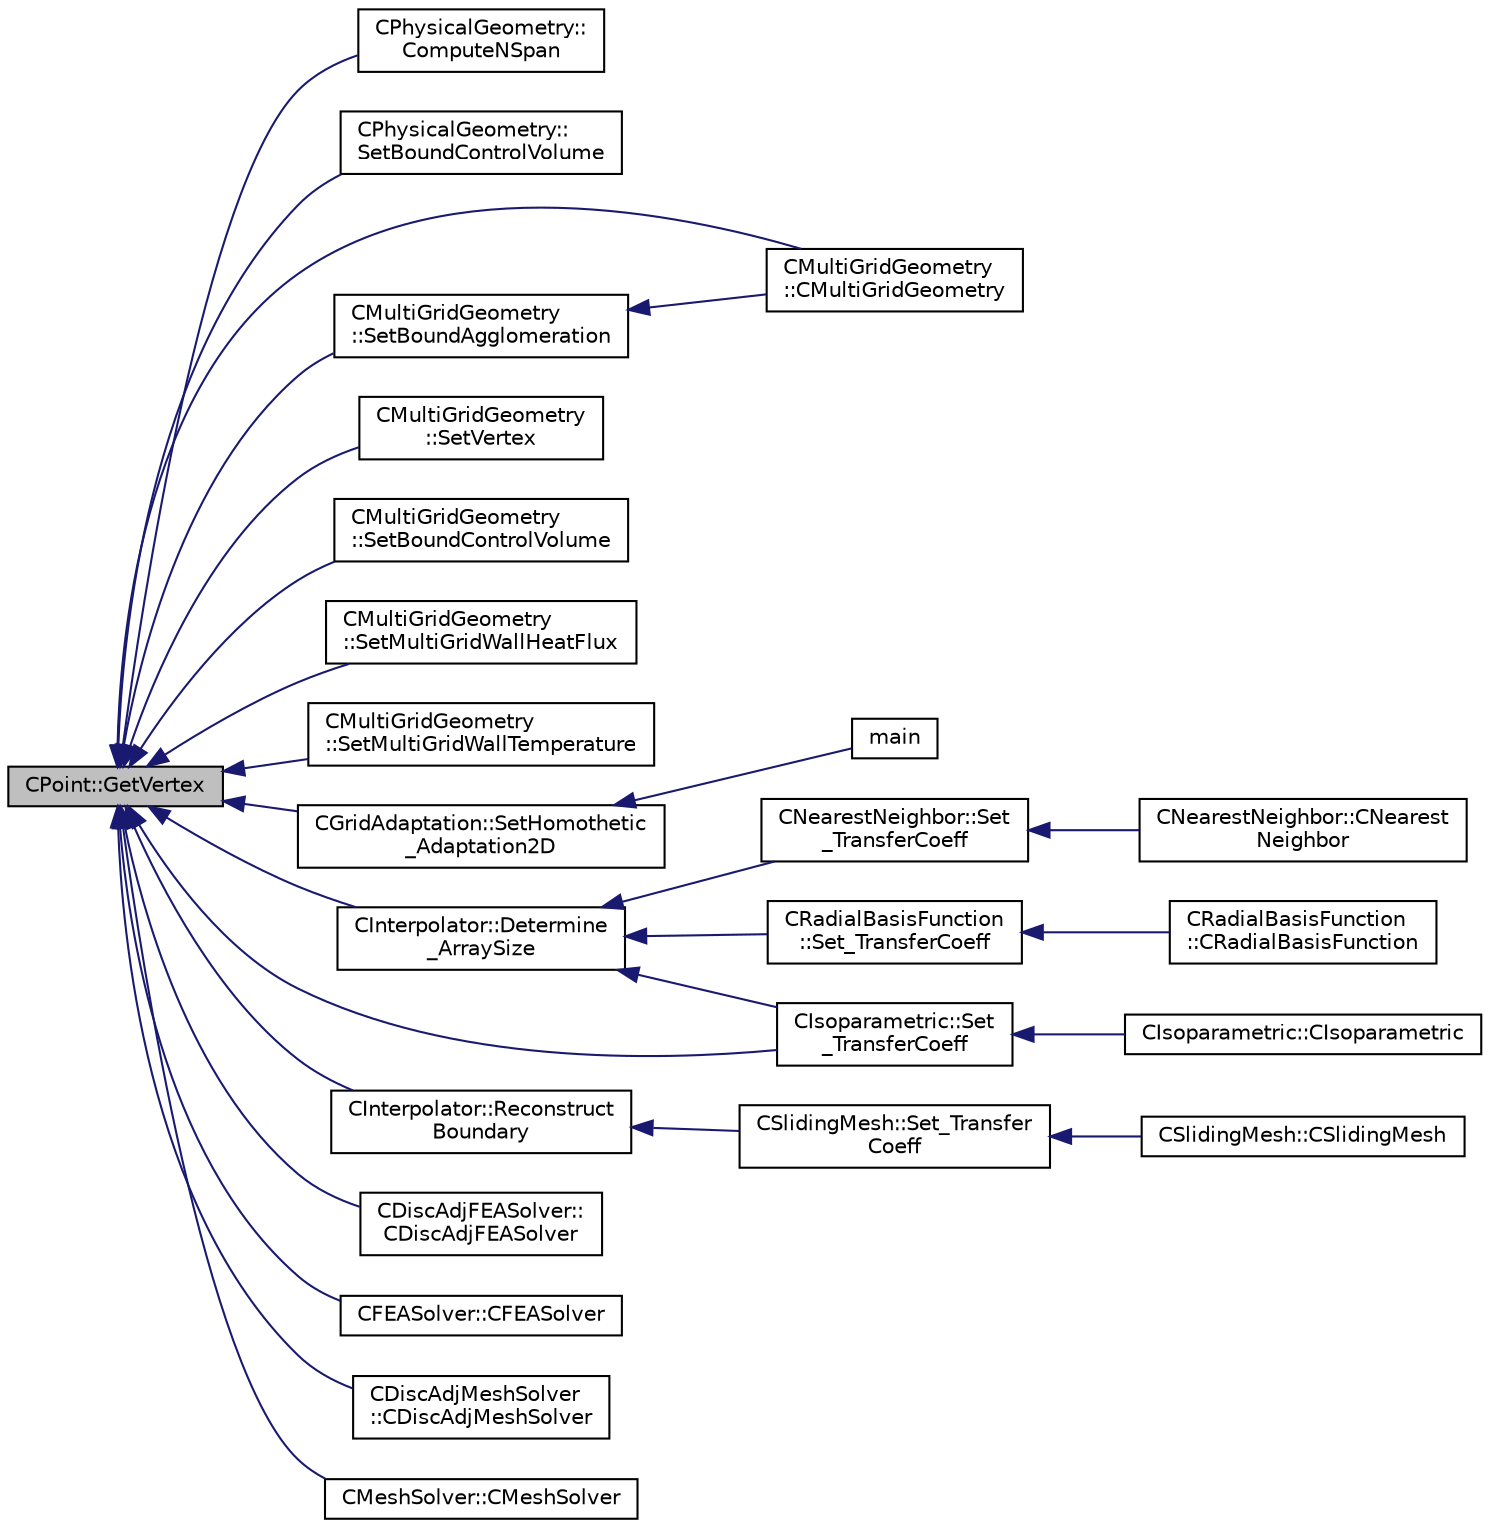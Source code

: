 digraph "CPoint::GetVertex"
{
  edge [fontname="Helvetica",fontsize="10",labelfontname="Helvetica",labelfontsize="10"];
  node [fontname="Helvetica",fontsize="10",shape=record];
  rankdir="LR";
  Node1743 [label="CPoint::GetVertex",height=0.2,width=0.4,color="black", fillcolor="grey75", style="filled", fontcolor="black"];
  Node1743 -> Node1744 [dir="back",color="midnightblue",fontsize="10",style="solid",fontname="Helvetica"];
  Node1744 [label="CPhysicalGeometry::\lComputeNSpan",height=0.2,width=0.4,color="black", fillcolor="white", style="filled",URL="$class_c_physical_geometry.html#a9aa84f4877184465391ad944264e2c12",tooltip="Set number of span wise level for turbomachinery computation. "];
  Node1743 -> Node1745 [dir="back",color="midnightblue",fontsize="10",style="solid",fontname="Helvetica"];
  Node1745 [label="CPhysicalGeometry::\lSetBoundControlVolume",height=0.2,width=0.4,color="black", fillcolor="white", style="filled",URL="$class_c_physical_geometry.html#a1d9a41135773efb3dbc1c8ba18752ea3",tooltip="Set boundary vertex structure of the control volume. "];
  Node1743 -> Node1746 [dir="back",color="midnightblue",fontsize="10",style="solid",fontname="Helvetica"];
  Node1746 [label="CMultiGridGeometry\l::CMultiGridGeometry",height=0.2,width=0.4,color="black", fillcolor="white", style="filled",URL="$class_c_multi_grid_geometry.html#aa56934c8f8531c82b306a47b4de9685f",tooltip="Constructor of the class. "];
  Node1743 -> Node1747 [dir="back",color="midnightblue",fontsize="10",style="solid",fontname="Helvetica"];
  Node1747 [label="CMultiGridGeometry\l::SetBoundAgglomeration",height=0.2,width=0.4,color="black", fillcolor="white", style="filled",URL="$class_c_multi_grid_geometry.html#a7f01a0e615971be927da2ccad9cb9e10",tooltip="Determine if a CVPoint van be agglomerated, if it have the same marker point as the seed..."];
  Node1747 -> Node1746 [dir="back",color="midnightblue",fontsize="10",style="solid",fontname="Helvetica"];
  Node1743 -> Node1748 [dir="back",color="midnightblue",fontsize="10",style="solid",fontname="Helvetica"];
  Node1748 [label="CMultiGridGeometry\l::SetVertex",height=0.2,width=0.4,color="black", fillcolor="white", style="filled",URL="$class_c_multi_grid_geometry.html#ab2098547b20e74eb59c99815b16def58",tooltip="Set boundary vertex. "];
  Node1743 -> Node1749 [dir="back",color="midnightblue",fontsize="10",style="solid",fontname="Helvetica"];
  Node1749 [label="CMultiGridGeometry\l::SetBoundControlVolume",height=0.2,width=0.4,color="black", fillcolor="white", style="filled",URL="$class_c_multi_grid_geometry.html#a7318c3f2ee2edc3859b4955a219d31e0",tooltip="Set boundary vertex structure of the agglomerated control volume. "];
  Node1743 -> Node1750 [dir="back",color="midnightblue",fontsize="10",style="solid",fontname="Helvetica"];
  Node1750 [label="CMultiGridGeometry\l::SetMultiGridWallHeatFlux",height=0.2,width=0.4,color="black", fillcolor="white", style="filled",URL="$class_c_multi_grid_geometry.html#a21b78ab1c09adca5413fb21d3e7d22e6",tooltip="Set a representative wall normal heat flux of the agglomerated control volume on a particular boundar..."];
  Node1743 -> Node1751 [dir="back",color="midnightblue",fontsize="10",style="solid",fontname="Helvetica"];
  Node1751 [label="CMultiGridGeometry\l::SetMultiGridWallTemperature",height=0.2,width=0.4,color="black", fillcolor="white", style="filled",URL="$class_c_multi_grid_geometry.html#ac1ca012f849aa2c8ca4b35918cd4a66e",tooltip="Set a representative wall temperature of the agglomerated control volume on a particular boundary mar..."];
  Node1743 -> Node1752 [dir="back",color="midnightblue",fontsize="10",style="solid",fontname="Helvetica"];
  Node1752 [label="CGridAdaptation::SetHomothetic\l_Adaptation2D",height=0.2,width=0.4,color="black", fillcolor="white", style="filled",URL="$class_c_grid_adaptation.html#a5257243a7c3cf080344a61d7a5bd8086",tooltip="Do a complete adaptation of the computational grid using a homothetic technique (2D). "];
  Node1752 -> Node1753 [dir="back",color="midnightblue",fontsize="10",style="solid",fontname="Helvetica"];
  Node1753 [label="main",height=0.2,width=0.4,color="black", fillcolor="white", style="filled",URL="$_s_u2___m_s_h_8cpp.html#a0ddf1224851353fc92bfbff6f499fa97"];
  Node1743 -> Node1754 [dir="back",color="midnightblue",fontsize="10",style="solid",fontname="Helvetica"];
  Node1754 [label="CInterpolator::Determine\l_ArraySize",height=0.2,width=0.4,color="black", fillcolor="white", style="filled",URL="$class_c_interpolator.html#a9e320a9ed782dd9aa75afee58bfe683f",tooltip="Determine array sizes used to collect and send coordinate and global point information. "];
  Node1754 -> Node1755 [dir="back",color="midnightblue",fontsize="10",style="solid",fontname="Helvetica"];
  Node1755 [label="CNearestNeighbor::Set\l_TransferCoeff",height=0.2,width=0.4,color="black", fillcolor="white", style="filled",URL="$class_c_nearest_neighbor.html#a0b3fe23b89f2a19c25d4d3eaeca0b322",tooltip="Set up transfer matrix defining relation between two meshes. "];
  Node1755 -> Node1756 [dir="back",color="midnightblue",fontsize="10",style="solid",fontname="Helvetica"];
  Node1756 [label="CNearestNeighbor::CNearest\lNeighbor",height=0.2,width=0.4,color="black", fillcolor="white", style="filled",URL="$class_c_nearest_neighbor.html#a04b3ab16218eb4da6122c25fd1c01d41",tooltip="Constructor of the class. "];
  Node1754 -> Node1757 [dir="back",color="midnightblue",fontsize="10",style="solid",fontname="Helvetica"];
  Node1757 [label="CIsoparametric::Set\l_TransferCoeff",height=0.2,width=0.4,color="black", fillcolor="white", style="filled",URL="$class_c_isoparametric.html#ad5d5a03e5de530698f9fb1baf8ba583c",tooltip="Set up transfer matrix defining relation between two meshes. "];
  Node1757 -> Node1758 [dir="back",color="midnightblue",fontsize="10",style="solid",fontname="Helvetica"];
  Node1758 [label="CIsoparametric::CIsoparametric",height=0.2,width=0.4,color="black", fillcolor="white", style="filled",URL="$class_c_isoparametric.html#a2b63c225b190b0ffcb16332ea9f18a3b",tooltip="Constructor of the class. "];
  Node1754 -> Node1759 [dir="back",color="midnightblue",fontsize="10",style="solid",fontname="Helvetica"];
  Node1759 [label="CRadialBasisFunction\l::Set_TransferCoeff",height=0.2,width=0.4,color="black", fillcolor="white", style="filled",URL="$class_c_radial_basis_function.html#a913cab8d07b872d2b545fd1b8c0c91d3",tooltip="Set up transfer matrix defining relation between two meshes. "];
  Node1759 -> Node1760 [dir="back",color="midnightblue",fontsize="10",style="solid",fontname="Helvetica"];
  Node1760 [label="CRadialBasisFunction\l::CRadialBasisFunction",height=0.2,width=0.4,color="black", fillcolor="white", style="filled",URL="$class_c_radial_basis_function.html#a390e7399b8fd35938449c1da47a79321",tooltip="Constructor of the class. "];
  Node1743 -> Node1761 [dir="back",color="midnightblue",fontsize="10",style="solid",fontname="Helvetica"];
  Node1761 [label="CInterpolator::Reconstruct\lBoundary",height=0.2,width=0.4,color="black", fillcolor="white", style="filled",URL="$class_c_interpolator.html#a0e540fa087c1e38014304821955de9e3",tooltip="Recontstruct the boundary connectivity from parallel partitioning and broadcasts it to all threads..."];
  Node1761 -> Node1762 [dir="back",color="midnightblue",fontsize="10",style="solid",fontname="Helvetica"];
  Node1762 [label="CSlidingMesh::Set_Transfer\lCoeff",height=0.2,width=0.4,color="black", fillcolor="white", style="filled",URL="$class_c_sliding_mesh.html#a60567ffca2c40068f62f96027f483e96",tooltip="Set up transfer matrix defining relation between two meshes. "];
  Node1762 -> Node1763 [dir="back",color="midnightblue",fontsize="10",style="solid",fontname="Helvetica"];
  Node1763 [label="CSlidingMesh::CSlidingMesh",height=0.2,width=0.4,color="black", fillcolor="white", style="filled",URL="$class_c_sliding_mesh.html#a2962815228c3df57c5ee3a70c62189bc",tooltip="Constructor of the class. "];
  Node1743 -> Node1757 [dir="back",color="midnightblue",fontsize="10",style="solid",fontname="Helvetica"];
  Node1743 -> Node1764 [dir="back",color="midnightblue",fontsize="10",style="solid",fontname="Helvetica"];
  Node1764 [label="CDiscAdjFEASolver::\lCDiscAdjFEASolver",height=0.2,width=0.4,color="black", fillcolor="white", style="filled",URL="$class_c_disc_adj_f_e_a_solver.html#ae74a58b4ee4459687d1c4f4e0d0e15ff"];
  Node1743 -> Node1765 [dir="back",color="midnightblue",fontsize="10",style="solid",fontname="Helvetica"];
  Node1765 [label="CFEASolver::CFEASolver",height=0.2,width=0.4,color="black", fillcolor="white", style="filled",URL="$class_c_f_e_a_solver.html#a1d4c7d17d9c7143d3079fc78fae1599d"];
  Node1743 -> Node1766 [dir="back",color="midnightblue",fontsize="10",style="solid",fontname="Helvetica"];
  Node1766 [label="CDiscAdjMeshSolver\l::CDiscAdjMeshSolver",height=0.2,width=0.4,color="black", fillcolor="white", style="filled",URL="$class_c_disc_adj_mesh_solver.html#a346e76045c3b527d32288d0d9a7a2bab"];
  Node1743 -> Node1767 [dir="back",color="midnightblue",fontsize="10",style="solid",fontname="Helvetica"];
  Node1767 [label="CMeshSolver::CMeshSolver",height=0.2,width=0.4,color="black", fillcolor="white", style="filled",URL="$class_c_mesh_solver.html#a728930536c48c01f17b91808115fdb91",tooltip="Constructor of the class. "];
}
